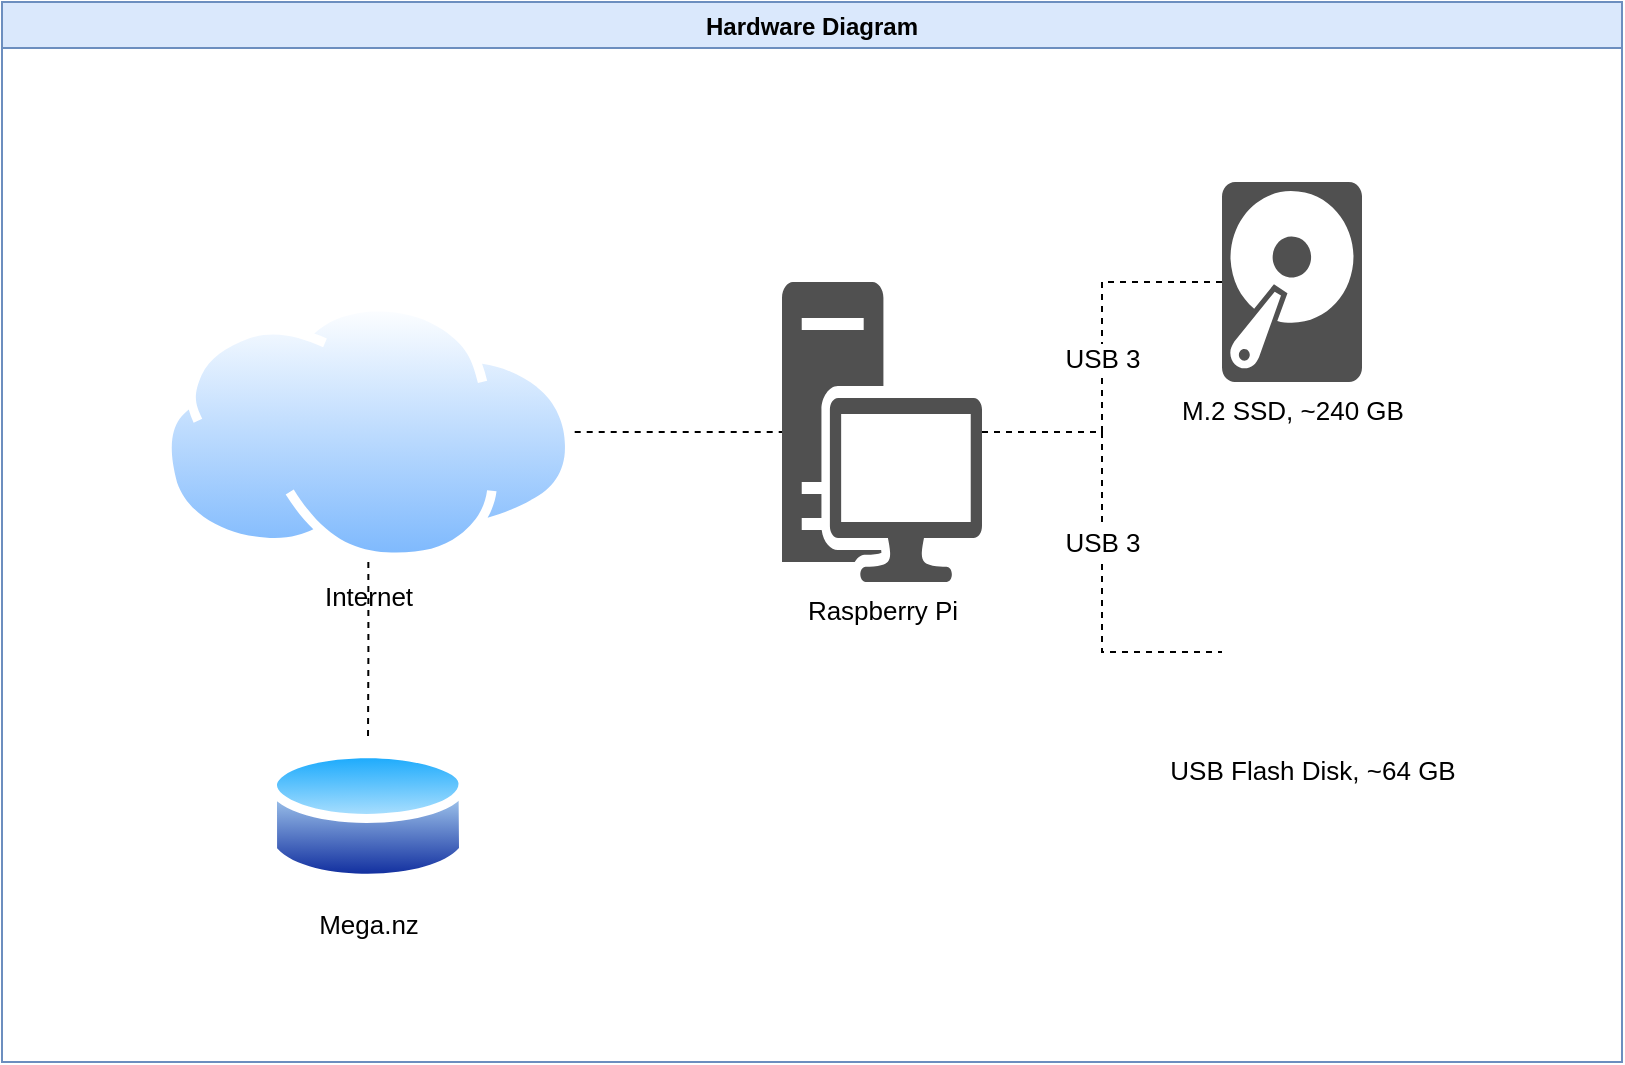 <mxfile version="19.0.3" type="device"><diagram id="gLgLGbW4E7bDv_kiv66n" name="Page-1"><mxGraphModel dx="1550" dy="937" grid="1" gridSize="10" guides="1" tooltips="1" connect="1" arrows="1" fold="1" page="1" pageScale="1" pageWidth="1169" pageHeight="827" math="0" shadow="0"><root><mxCell id="0"/><mxCell id="1" parent="0"/><mxCell id="7b8b0odVRvqAIio8FaED-83" value="Hardware Diagram" style="swimlane;fillColor=#dae8fc;strokeColor=#6c8ebf;" parent="1" vertex="1"><mxGeometry x="120" y="80" width="810" height="530" as="geometry"/></mxCell><mxCell id="7b8b0odVRvqAIio8FaED-74" value="Raspberry Pi" style="sketch=0;pointerEvents=1;shadow=0;dashed=0;html=1;strokeColor=none;fillColor=#505050;labelPosition=center;verticalLabelPosition=bottom;verticalAlign=top;outlineConnect=0;align=center;shape=mxgraph.office.devices.workstation;fontSize=13;" parent="7b8b0odVRvqAIio8FaED-83" vertex="1"><mxGeometry x="390" y="140" width="100" height="150" as="geometry"/></mxCell><mxCell id="7b8b0odVRvqAIio8FaED-75" value="M.2 SSD, ~240 GB" style="sketch=0;pointerEvents=1;shadow=0;dashed=0;html=1;strokeColor=none;fillColor=#505050;labelPosition=center;verticalLabelPosition=bottom;verticalAlign=top;outlineConnect=0;align=center;shape=mxgraph.office.devices.hard_disk;fontSize=13;" parent="7b8b0odVRvqAIio8FaED-83" vertex="1"><mxGeometry x="610" y="90" width="70" height="100" as="geometry"/></mxCell><mxCell id="7b8b0odVRvqAIio8FaED-76" value="USB 3" style="edgeStyle=orthogonalEdgeStyle;rounded=0;orthogonalLoop=1;jettySize=auto;html=1;dashed=1;endArrow=none;endFill=0;strokeColor=default;fontSize=13;" parent="7b8b0odVRvqAIio8FaED-83" source="7b8b0odVRvqAIio8FaED-74" target="7b8b0odVRvqAIio8FaED-75" edge="1"><mxGeometry relative="1" as="geometry"/></mxCell><mxCell id="7b8b0odVRvqAIio8FaED-77" value="USB Flash Disk, ~64 GB" style="shape=image;html=1;verticalAlign=top;verticalLabelPosition=bottom;labelBackgroundColor=#ffffff;imageAspect=0;aspect=fixed;image=https://cdn1.iconfinder.com/data/icons/ui-essential-17/32/UI_Essential_Outline_1_essential-app-ui-flash_drive-usb-128.png;fontSize=13;" parent="7b8b0odVRvqAIio8FaED-83" vertex="1"><mxGeometry x="610" y="280" width="90" height="90" as="geometry"/></mxCell><mxCell id="7b8b0odVRvqAIio8FaED-78" value="USB 3" style="edgeStyle=orthogonalEdgeStyle;rounded=0;orthogonalLoop=1;jettySize=auto;html=1;entryX=0;entryY=0.5;entryDx=0;entryDy=0;dashed=1;endArrow=none;endFill=0;strokeColor=default;fontSize=13;" parent="7b8b0odVRvqAIio8FaED-83" source="7b8b0odVRvqAIio8FaED-74" target="7b8b0odVRvqAIio8FaED-77" edge="1"><mxGeometry relative="1" as="geometry"/></mxCell><mxCell id="7b8b0odVRvqAIio8FaED-79" style="edgeStyle=orthogonalEdgeStyle;rounded=0;orthogonalLoop=1;jettySize=auto;html=1;exitX=1;exitY=0.5;exitDx=0;exitDy=0;dashed=1;endArrow=none;endFill=0;strokeColor=default;fontSize=13;" parent="7b8b0odVRvqAIio8FaED-83" source="7b8b0odVRvqAIio8FaED-81" target="7b8b0odVRvqAIio8FaED-74" edge="1"><mxGeometry relative="1" as="geometry"/></mxCell><mxCell id="7b8b0odVRvqAIio8FaED-81" value="Internet" style="aspect=fixed;perimeter=ellipsePerimeter;html=1;align=center;shadow=0;dashed=0;spacingTop=3;image;image=img/lib/active_directory/internet_cloud.svg;fontSize=13;" parent="7b8b0odVRvqAIio8FaED-83" vertex="1"><mxGeometry x="80" y="150" width="206.35" height="130" as="geometry"/></mxCell><mxCell id="7b8b0odVRvqAIio8FaED-82" value="Mega.nz" style="aspect=fixed;perimeter=ellipsePerimeter;html=1;align=center;shadow=0;dashed=0;spacingTop=3;image;image=img/lib/active_directory/database.svg;fontSize=13;" parent="7b8b0odVRvqAIio8FaED-83" vertex="1"><mxGeometry x="133" y="370" width="100" height="74" as="geometry"/></mxCell><mxCell id="7b8b0odVRvqAIio8FaED-80" style="edgeStyle=orthogonalEdgeStyle;rounded=0;orthogonalLoop=1;jettySize=auto;html=1;exitX=0.5;exitY=1;exitDx=0;exitDy=0;entryX=0.5;entryY=0;entryDx=0;entryDy=0;dashed=1;endArrow=none;endFill=0;fontSize=13;" parent="7b8b0odVRvqAIio8FaED-83" source="7b8b0odVRvqAIio8FaED-81" target="7b8b0odVRvqAIio8FaED-82" edge="1"><mxGeometry relative="1" as="geometry"/></mxCell></root></mxGraphModel></diagram></mxfile>